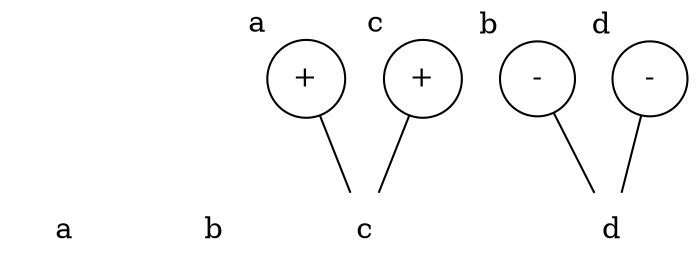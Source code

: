 graph g {
  a [label="a", shape="none"]
  b [label="b", shape="none"]
  c [label="c", shape="none"]
  0 [label="+", xlabel="a", shape="circle"]
  d [label="d", shape="none"]
  1 [label="-", xlabel="b", shape="circle"]
  2 [label="+", xlabel="c", shape="circle"]
  3 [label="-", xlabel="d", shape="circle"]
  0 -- c
  1 -- d
  2 -- c
  3 -- d
  {rank=sink a b c d }
}

